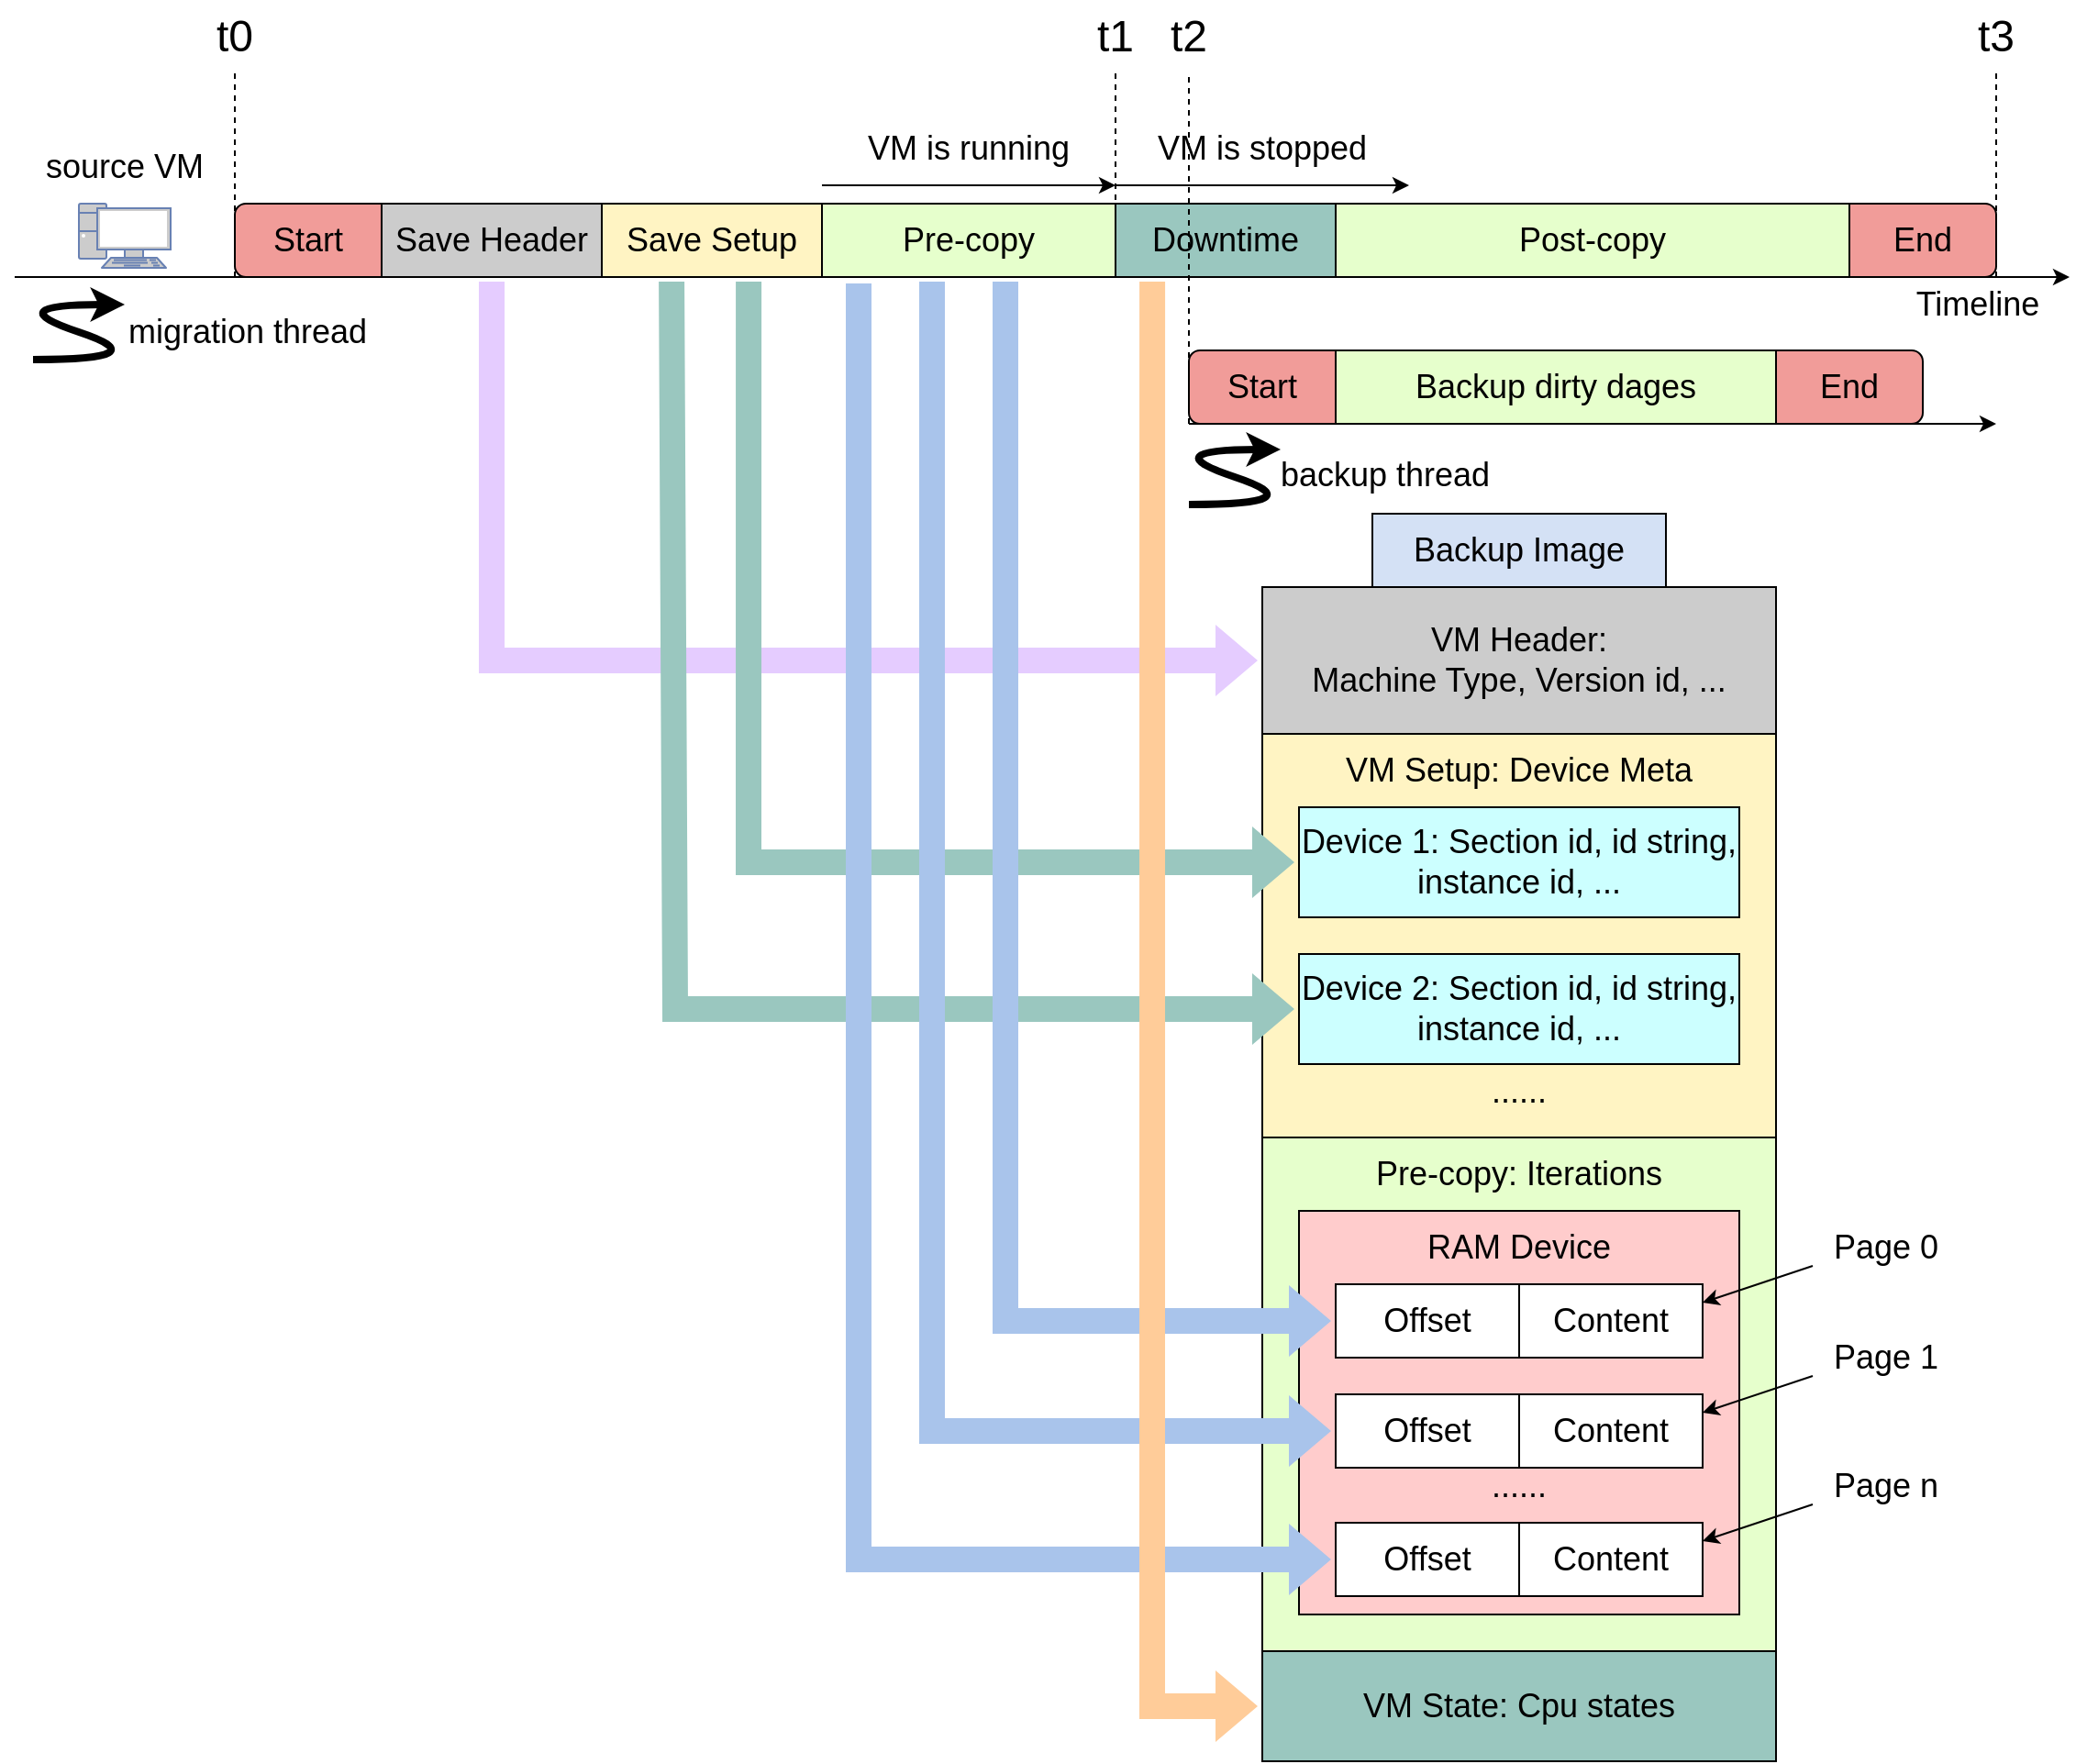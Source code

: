 <mxfile version="21.0.4" type="github">
  <diagram name="第 1 页" id="Lb_gxIyqJA8a55h3Iyhm">
    <mxGraphModel dx="2854" dy="1147" grid="1" gridSize="10" guides="1" tooltips="1" connect="1" arrows="1" fold="1" page="1" pageScale="1" pageWidth="827" pageHeight="1169" background="none" math="0" shadow="0">
      <root>
        <mxCell id="0" />
        <mxCell id="1" parent="0" />
        <mxCell id="mzbfThB3kD6rosfz20jr-2" value="" style="rounded=0;whiteSpace=wrap;html=1;" vertex="1" parent="1">
          <mxGeometry x="680" y="400" width="280" height="640" as="geometry" />
        </mxCell>
        <mxCell id="mzbfThB3kD6rosfz20jr-3" value="" style="rounded=1;whiteSpace=wrap;html=1;fontSize=18;fillColor=#F19C99;" vertex="1" parent="1">
          <mxGeometry x="960" y="191" width="120" height="40" as="geometry" />
        </mxCell>
        <mxCell id="mzbfThB3kD6rosfz20jr-4" value="" style="rounded=1;whiteSpace=wrap;html=1;fillColor=#F19C99;" vertex="1" parent="1">
          <mxGeometry x="120" y="191" width="120" height="40" as="geometry" />
        </mxCell>
        <mxCell id="mzbfThB3kD6rosfz20jr-5" value="&lt;font style=&quot;font-size: 18px;&quot;&gt;Start&lt;/font&gt;" style="text;html=1;strokeColor=none;fillColor=none;align=center;verticalAlign=middle;whiteSpace=wrap;rounded=0;" vertex="1" parent="1">
          <mxGeometry x="130" y="196" width="60" height="30" as="geometry" />
        </mxCell>
        <mxCell id="mzbfThB3kD6rosfz20jr-6" value="" style="endArrow=classic;html=1;rounded=0;fontSize=18;" edge="1" parent="1">
          <mxGeometry width="50" height="50" relative="1" as="geometry">
            <mxPoint y="231" as="sourcePoint" />
            <mxPoint x="1120" y="231" as="targetPoint" />
          </mxGeometry>
        </mxCell>
        <mxCell id="mzbfThB3kD6rosfz20jr-7" value="Pre-copy" style="rounded=0;whiteSpace=wrap;html=1;fontSize=18;fillColor=#E6FFCC;" vertex="1" parent="1">
          <mxGeometry x="440" y="191" width="160" height="40" as="geometry" />
        </mxCell>
        <mxCell id="mzbfThB3kD6rosfz20jr-8" value="Downtime" style="rounded=0;whiteSpace=wrap;html=1;fontSize=18;fillColor=#9AC7BF;" vertex="1" parent="1">
          <mxGeometry x="600" y="191" width="120" height="40" as="geometry" />
        </mxCell>
        <mxCell id="mzbfThB3kD6rosfz20jr-9" value="Post-copy" style="rounded=0;whiteSpace=wrap;html=1;fontSize=18;fillColor=#E6FFCC;" vertex="1" parent="1">
          <mxGeometry x="720" y="191" width="280" height="40" as="geometry" />
        </mxCell>
        <mxCell id="mzbfThB3kD6rosfz20jr-10" value="&lt;font style=&quot;font-size: 18px;&quot;&gt;End&lt;/font&gt;" style="text;html=1;strokeColor=none;fillColor=none;align=center;verticalAlign=middle;whiteSpace=wrap;rounded=0;" vertex="1" parent="1">
          <mxGeometry x="1010" y="196" width="60" height="30" as="geometry" />
        </mxCell>
        <mxCell id="mzbfThB3kD6rosfz20jr-11" value="Timeline" style="text;html=1;strokeColor=none;fillColor=none;align=center;verticalAlign=middle;whiteSpace=wrap;rounded=0;fontSize=18;" vertex="1" parent="1">
          <mxGeometry x="1020" y="231" width="100" height="30" as="geometry" />
        </mxCell>
        <mxCell id="mzbfThB3kD6rosfz20jr-12" value="" style="fontColor=#0066CC;verticalAlign=top;verticalLabelPosition=bottom;labelPosition=center;align=center;html=1;outlineConnect=0;fillColor=#CCCCCC;strokeColor=#6881B3;gradientColor=none;gradientDirection=north;strokeWidth=2;shape=mxgraph.networks.pc;fontSize=18;" vertex="1" parent="1">
          <mxGeometry x="35" y="191" width="50" height="35" as="geometry" />
        </mxCell>
        <mxCell id="mzbfThB3kD6rosfz20jr-15" value="source VM" style="text;html=1;strokeColor=none;fillColor=none;align=center;verticalAlign=middle;whiteSpace=wrap;rounded=0;fontSize=18;" vertex="1" parent="1">
          <mxGeometry y="151" width="120" height="40" as="geometry" />
        </mxCell>
        <mxCell id="mzbfThB3kD6rosfz20jr-37" value="Save Header" style="rounded=0;whiteSpace=wrap;html=1;fontSize=18;fillColor=#CCCCCC;" vertex="1" parent="1">
          <mxGeometry x="200" y="191" width="120" height="40" as="geometry" />
        </mxCell>
        <mxCell id="mzbfThB3kD6rosfz20jr-38" value="Save Setup" style="rounded=0;whiteSpace=wrap;html=1;fontSize=18;fillColor=#FFF4C3;" vertex="1" parent="1">
          <mxGeometry x="320" y="191" width="120" height="40" as="geometry" />
        </mxCell>
        <mxCell id="mzbfThB3kD6rosfz20jr-40" value="" style="shape=flexArrow;endArrow=classic;html=1;rounded=0;entryX=0;entryY=0.5;entryDx=0;entryDy=0;strokeColor=none;fillColor=#E5CCFF;strokeWidth=5;exitX=0.5;exitY=1;exitDx=0;exitDy=0;" edge="1" parent="1" source="mzbfThB3kD6rosfz20jr-37" target="mzbfThB3kD6rosfz20jr-41">
          <mxGeometry width="50" height="50" relative="1" as="geometry">
            <mxPoint x="260" y="320" as="sourcePoint" />
            <mxPoint x="370" y="520" as="targetPoint" />
            <Array as="points">
              <mxPoint x="260" y="440" />
            </Array>
          </mxGeometry>
        </mxCell>
        <mxCell id="mzbfThB3kD6rosfz20jr-41" value="&lt;font style=&quot;font-size: 18px;&quot;&gt;VM Header:&lt;br&gt;Machine Type, Version id, ...&lt;/font&gt;" style="rounded=0;whiteSpace=wrap;html=1;fillColor=#CCCCCC;" vertex="1" parent="1">
          <mxGeometry x="680" y="400" width="280" height="80" as="geometry" />
        </mxCell>
        <mxCell id="mzbfThB3kD6rosfz20jr-45" value="&lt;font style=&quot;font-size: 18px;&quot;&gt;&lt;br&gt;&lt;/font&gt;" style="rounded=0;whiteSpace=wrap;html=1;fillColor=#FFF4C3;" vertex="1" parent="1">
          <mxGeometry x="680" y="480" width="280" height="220" as="geometry" />
        </mxCell>
        <mxCell id="mzbfThB3kD6rosfz20jr-46" value="&lt;span style=&quot;font-size: 18px;&quot;&gt;Device 1: Section id, id string, &lt;br&gt;instance id, ...&lt;br&gt;&lt;/span&gt;" style="rounded=0;whiteSpace=wrap;html=1;fillColor=#CCFFFF;" vertex="1" parent="1">
          <mxGeometry x="700" y="520" width="240" height="60" as="geometry" />
        </mxCell>
        <mxCell id="mzbfThB3kD6rosfz20jr-47" value="&lt;font style=&quot;font-size: 18px;&quot;&gt;VM Setup: Device Meta&lt;/font&gt;" style="text;html=1;strokeColor=none;fillColor=none;align=center;verticalAlign=middle;whiteSpace=wrap;rounded=0;" vertex="1" parent="1">
          <mxGeometry x="680" y="480" width="280" height="40" as="geometry" />
        </mxCell>
        <mxCell id="mzbfThB3kD6rosfz20jr-48" value="&lt;span style=&quot;font-size: 18px;&quot;&gt;Device 2: Section id, id string, &lt;br&gt;instance id, ...&lt;br&gt;&lt;/span&gt;" style="rounded=0;whiteSpace=wrap;html=1;fillColor=#CCFFFF;" vertex="1" parent="1">
          <mxGeometry x="700" y="600" width="240" height="60" as="geometry" />
        </mxCell>
        <mxCell id="mzbfThB3kD6rosfz20jr-49" value="&lt;font style=&quot;font-size: 18px;&quot;&gt;......&lt;/font&gt;" style="text;html=1;strokeColor=none;fillColor=none;align=center;verticalAlign=middle;whiteSpace=wrap;rounded=0;" vertex="1" parent="1">
          <mxGeometry x="790" y="660" width="60" height="30" as="geometry" />
        </mxCell>
        <mxCell id="mzbfThB3kD6rosfz20jr-50" value="" style="rounded=0;whiteSpace=wrap;html=1;fillColor=#E6FFCC;" vertex="1" parent="1">
          <mxGeometry x="680" y="700" width="280" height="280" as="geometry" />
        </mxCell>
        <mxCell id="mzbfThB3kD6rosfz20jr-51" value="&lt;font style=&quot;font-size: 18px;&quot;&gt;Pre-copy: Iterations&lt;/font&gt;" style="text;html=1;strokeColor=none;fillColor=none;align=center;verticalAlign=middle;whiteSpace=wrap;rounded=0;" vertex="1" parent="1">
          <mxGeometry x="680" y="700" width="280" height="40" as="geometry" />
        </mxCell>
        <mxCell id="mzbfThB3kD6rosfz20jr-54" value="" style="rounded=0;whiteSpace=wrap;html=1;fillColor=#FFCCCC;" vertex="1" parent="1">
          <mxGeometry x="700" y="740" width="240" height="220" as="geometry" />
        </mxCell>
        <mxCell id="mzbfThB3kD6rosfz20jr-52" value="&lt;font style=&quot;font-size: 18px;&quot;&gt;Offset&lt;/font&gt;" style="rounded=0;whiteSpace=wrap;html=1;" vertex="1" parent="1">
          <mxGeometry x="720" y="780" width="100" height="40" as="geometry" />
        </mxCell>
        <mxCell id="mzbfThB3kD6rosfz20jr-53" value="&lt;font style=&quot;font-size: 18px;&quot;&gt;Content&lt;/font&gt;" style="rounded=0;whiteSpace=wrap;html=1;" vertex="1" parent="1">
          <mxGeometry x="820" y="780" width="100" height="40" as="geometry" />
        </mxCell>
        <mxCell id="mzbfThB3kD6rosfz20jr-55" value="&lt;font style=&quot;font-size: 18px;&quot;&gt;RAM Device&lt;/font&gt;" style="text;html=1;strokeColor=none;fillColor=none;align=center;verticalAlign=middle;whiteSpace=wrap;rounded=0;" vertex="1" parent="1">
          <mxGeometry x="700" y="740" width="240" height="40" as="geometry" />
        </mxCell>
        <mxCell id="mzbfThB3kD6rosfz20jr-56" value="&lt;font style=&quot;font-size: 18px;&quot;&gt;Offset&lt;/font&gt;" style="rounded=0;whiteSpace=wrap;html=1;" vertex="1" parent="1">
          <mxGeometry x="720" y="840" width="100" height="40" as="geometry" />
        </mxCell>
        <mxCell id="mzbfThB3kD6rosfz20jr-57" value="&lt;font style=&quot;font-size: 18px;&quot;&gt;Content&lt;/font&gt;" style="rounded=0;whiteSpace=wrap;html=1;" vertex="1" parent="1">
          <mxGeometry x="820" y="840" width="100" height="40" as="geometry" />
        </mxCell>
        <mxCell id="mzbfThB3kD6rosfz20jr-58" value="&lt;font style=&quot;font-size: 18px;&quot;&gt;......&lt;/font&gt;" style="text;html=1;strokeColor=none;fillColor=none;align=center;verticalAlign=middle;whiteSpace=wrap;rounded=0;" vertex="1" parent="1">
          <mxGeometry x="790" y="880" width="60" height="20" as="geometry" />
        </mxCell>
        <mxCell id="mzbfThB3kD6rosfz20jr-59" value="&lt;font style=&quot;font-size: 18px;&quot;&gt;Offset&lt;/font&gt;" style="rounded=0;whiteSpace=wrap;html=1;" vertex="1" parent="1">
          <mxGeometry x="720" y="910" width="100" height="40" as="geometry" />
        </mxCell>
        <mxCell id="mzbfThB3kD6rosfz20jr-60" value="&lt;font style=&quot;font-size: 18px;&quot;&gt;Content&lt;/font&gt;" style="rounded=0;whiteSpace=wrap;html=1;" vertex="1" parent="1">
          <mxGeometry x="820" y="910" width="100" height="40" as="geometry" />
        </mxCell>
        <mxCell id="mzbfThB3kD6rosfz20jr-43" value="" style="shape=flexArrow;endArrow=classic;html=1;rounded=0;entryX=0;entryY=0.5;entryDx=0;entryDy=0;strokeColor=none;fillColor=#9AC7BF;strokeWidth=5;exitX=0.317;exitY=1;exitDx=0;exitDy=0;exitPerimeter=0;" edge="1" parent="1" source="mzbfThB3kD6rosfz20jr-38" target="mzbfThB3kD6rosfz20jr-48">
          <mxGeometry width="50" height="50" relative="1" as="geometry">
            <mxPoint x="360" y="320" as="sourcePoint" />
            <mxPoint x="800" y="520" as="targetPoint" />
            <Array as="points">
              <mxPoint x="360" y="630" />
            </Array>
          </mxGeometry>
        </mxCell>
        <mxCell id="mzbfThB3kD6rosfz20jr-64" value="" style="shape=flexArrow;endArrow=classic;html=1;rounded=0;entryX=0;entryY=0.5;entryDx=0;entryDy=0;strokeColor=none;fillColor=#9AC7BF;strokeWidth=5;exitX=0.667;exitY=1;exitDx=0;exitDy=0;exitPerimeter=0;" edge="1" parent="1" source="mzbfThB3kD6rosfz20jr-38" target="mzbfThB3kD6rosfz20jr-46">
          <mxGeometry width="50" height="50" relative="1" as="geometry">
            <mxPoint x="400" y="320" as="sourcePoint" />
            <mxPoint x="740" y="630" as="targetPoint" />
            <Array as="points">
              <mxPoint x="400" y="550" />
            </Array>
          </mxGeometry>
        </mxCell>
        <mxCell id="mzbfThB3kD6rosfz20jr-61" value="" style="shape=flexArrow;endArrow=classic;html=1;rounded=0;entryX=0;entryY=1;entryDx=0;entryDy=0;strokeColor=none;fillColor=#A9C4EB;strokeWidth=5;exitX=0.125;exitY=1.025;exitDx=0;exitDy=0;exitPerimeter=0;" edge="1" parent="1" source="mzbfThB3kD6rosfz20jr-7">
          <mxGeometry width="50" height="50" relative="1" as="geometry">
            <mxPoint x="460" y="320" as="sourcePoint" />
            <mxPoint x="720" y="930" as="targetPoint" />
            <Array as="points">
              <mxPoint x="460" y="930" />
            </Array>
          </mxGeometry>
        </mxCell>
        <mxCell id="mzbfThB3kD6rosfz20jr-62" value="" style="shape=flexArrow;endArrow=classic;html=1;rounded=0;entryX=0;entryY=1;entryDx=0;entryDy=0;strokeColor=none;fillColor=#A9C4EB;strokeWidth=5;exitX=0.375;exitY=1;exitDx=0;exitDy=0;exitPerimeter=0;" edge="1" parent="1" source="mzbfThB3kD6rosfz20jr-7">
          <mxGeometry width="50" height="50" relative="1" as="geometry">
            <mxPoint x="500" y="320" as="sourcePoint" />
            <mxPoint x="720" y="860" as="targetPoint" />
            <Array as="points">
              <mxPoint x="500" y="860" />
            </Array>
          </mxGeometry>
        </mxCell>
        <mxCell id="mzbfThB3kD6rosfz20jr-63" value="" style="shape=flexArrow;endArrow=classic;html=1;rounded=0;entryX=0;entryY=1;entryDx=0;entryDy=0;strokeColor=none;fillColor=#A9C4EB;strokeWidth=5;exitX=0.625;exitY=1;exitDx=0;exitDy=0;exitPerimeter=0;" edge="1" parent="1" source="mzbfThB3kD6rosfz20jr-7">
          <mxGeometry width="50" height="50" relative="1" as="geometry">
            <mxPoint x="460" y="190" as="sourcePoint" />
            <mxPoint x="720" y="800" as="targetPoint" />
            <Array as="points">
              <mxPoint x="540" y="800" />
            </Array>
          </mxGeometry>
        </mxCell>
        <mxCell id="mzbfThB3kD6rosfz20jr-65" value="" style="shape=flexArrow;endArrow=classic;html=1;rounded=0;entryX=0;entryY=0.5;entryDx=0;entryDy=0;strokeColor=none;fillColor=#FFCC99;strokeWidth=5;exitX=0.167;exitY=1;exitDx=0;exitDy=0;exitPerimeter=0;" edge="1" parent="1" source="mzbfThB3kD6rosfz20jr-8" target="mzbfThB3kD6rosfz20jr-66">
          <mxGeometry width="50" height="50" relative="1" as="geometry">
            <mxPoint x="620" y="320" as="sourcePoint" />
            <mxPoint x="800" y="800" as="targetPoint" />
            <Array as="points">
              <mxPoint x="620" y="1010" />
            </Array>
          </mxGeometry>
        </mxCell>
        <mxCell id="mzbfThB3kD6rosfz20jr-66" value="&lt;font style=&quot;font-size: 18px;&quot;&gt;VM State: Cpu states&lt;/font&gt;" style="rounded=0;whiteSpace=wrap;html=1;fillColor=#9AC7BF;" vertex="1" parent="1">
          <mxGeometry x="680" y="980" width="280" height="60" as="geometry" />
        </mxCell>
        <mxCell id="mzbfThB3kD6rosfz20jr-67" value="&lt;font style=&quot;font-size: 18px;&quot;&gt;Page 0&lt;/font&gt;" style="text;html=1;strokeColor=none;fillColor=none;align=center;verticalAlign=middle;whiteSpace=wrap;rounded=0;" vertex="1" parent="1">
          <mxGeometry x="980" y="740" width="80" height="40" as="geometry" />
        </mxCell>
        <mxCell id="mzbfThB3kD6rosfz20jr-68" value="&lt;font style=&quot;font-size: 18px;&quot;&gt;Page 1&lt;/font&gt;" style="text;html=1;strokeColor=none;fillColor=none;align=center;verticalAlign=middle;whiteSpace=wrap;rounded=0;" vertex="1" parent="1">
          <mxGeometry x="980" y="800" width="80" height="40" as="geometry" />
        </mxCell>
        <mxCell id="mzbfThB3kD6rosfz20jr-69" value="&lt;font style=&quot;font-size: 18px;&quot;&gt;Page n&lt;/font&gt;" style="text;html=1;strokeColor=none;fillColor=none;align=center;verticalAlign=middle;whiteSpace=wrap;rounded=0;" vertex="1" parent="1">
          <mxGeometry x="980" y="870" width="80" height="40" as="geometry" />
        </mxCell>
        <mxCell id="mzbfThB3kD6rosfz20jr-70" value="" style="endArrow=classic;html=1;rounded=0;exitX=0;exitY=0.75;exitDx=0;exitDy=0;entryX=1;entryY=0.25;entryDx=0;entryDy=0;" edge="1" parent="1" source="mzbfThB3kD6rosfz20jr-67" target="mzbfThB3kD6rosfz20jr-53">
          <mxGeometry width="50" height="50" relative="1" as="geometry">
            <mxPoint x="1130" y="750" as="sourcePoint" />
            <mxPoint x="1070" y="810" as="targetPoint" />
          </mxGeometry>
        </mxCell>
        <mxCell id="mzbfThB3kD6rosfz20jr-71" value="" style="endArrow=classic;html=1;rounded=0;exitX=0;exitY=0.75;exitDx=0;exitDy=0;entryX=1;entryY=0.25;entryDx=0;entryDy=0;" edge="1" parent="1">
          <mxGeometry width="50" height="50" relative="1" as="geometry">
            <mxPoint x="980" y="830" as="sourcePoint" />
            <mxPoint x="920" y="850" as="targetPoint" />
          </mxGeometry>
        </mxCell>
        <mxCell id="mzbfThB3kD6rosfz20jr-72" value="" style="endArrow=classic;html=1;rounded=0;exitX=0;exitY=0.75;exitDx=0;exitDy=0;entryX=1;entryY=0.25;entryDx=0;entryDy=0;" edge="1" parent="1">
          <mxGeometry width="50" height="50" relative="1" as="geometry">
            <mxPoint x="980" y="900" as="sourcePoint" />
            <mxPoint x="920" y="920" as="targetPoint" />
          </mxGeometry>
        </mxCell>
        <mxCell id="mzbfThB3kD6rosfz20jr-85" value="&lt;font style=&quot;font-size: 18px;&quot;&gt;migration thread&lt;/font&gt;" style="text;html=1;strokeColor=none;fillColor=none;align=center;verticalAlign=middle;whiteSpace=wrap;rounded=0;" vertex="1" parent="1">
          <mxGeometry x="47" y="241" width="160" height="40" as="geometry" />
        </mxCell>
        <mxCell id="mzbfThB3kD6rosfz20jr-86" value="" style="endArrow=classic;html=1;rounded=0;" edge="1" parent="1">
          <mxGeometry width="50" height="50" relative="1" as="geometry">
            <mxPoint x="640" y="311" as="sourcePoint" />
            <mxPoint x="1080" y="311" as="targetPoint" />
          </mxGeometry>
        </mxCell>
        <mxCell id="mzbfThB3kD6rosfz20jr-87" value="" style="endArrow=none;html=1;rounded=0;dashed=1;" edge="1" parent="1">
          <mxGeometry width="50" height="50" relative="1" as="geometry">
            <mxPoint x="640" y="311" as="sourcePoint" />
            <mxPoint x="640" y="120" as="targetPoint" />
          </mxGeometry>
        </mxCell>
        <mxCell id="mzbfThB3kD6rosfz20jr-88" value="&lt;font style=&quot;font-size: 18px;&quot;&gt;backup thread&lt;/font&gt;" style="text;html=1;strokeColor=none;fillColor=none;align=center;verticalAlign=middle;whiteSpace=wrap;rounded=0;" vertex="1" parent="1">
          <mxGeometry x="667" y="319" width="160" height="40" as="geometry" />
        </mxCell>
        <mxCell id="mzbfThB3kD6rosfz20jr-89" value="" style="rounded=1;whiteSpace=wrap;html=1;fillColor=#F19C99;" vertex="1" parent="1">
          <mxGeometry x="640" y="271" width="120" height="40" as="geometry" />
        </mxCell>
        <mxCell id="mzbfThB3kD6rosfz20jr-90" value="&lt;font style=&quot;font-size: 18px;&quot;&gt;Start&lt;/font&gt;" style="text;html=1;strokeColor=none;fillColor=none;align=center;verticalAlign=middle;whiteSpace=wrap;rounded=0;" vertex="1" parent="1">
          <mxGeometry x="650" y="276" width="60" height="30" as="geometry" />
        </mxCell>
        <mxCell id="mzbfThB3kD6rosfz20jr-92" value="" style="rounded=1;whiteSpace=wrap;html=1;fontSize=18;fillColor=#F19C99;" vertex="1" parent="1">
          <mxGeometry x="920" y="271" width="120" height="40" as="geometry" />
        </mxCell>
        <mxCell id="mzbfThB3kD6rosfz20jr-93" value="&lt;font style=&quot;font-size: 18px;&quot;&gt;End&lt;/font&gt;" style="text;html=1;strokeColor=none;fillColor=none;align=center;verticalAlign=middle;whiteSpace=wrap;rounded=0;" vertex="1" parent="1">
          <mxGeometry x="970" y="276" width="60" height="30" as="geometry" />
        </mxCell>
        <mxCell id="mzbfThB3kD6rosfz20jr-91" value="Backup dirty dages" style="rounded=0;whiteSpace=wrap;html=1;fontSize=18;fillColor=#E6FFCC;" vertex="1" parent="1">
          <mxGeometry x="720" y="271" width="240" height="40" as="geometry" />
        </mxCell>
        <mxCell id="mzbfThB3kD6rosfz20jr-94" value="" style="endArrow=none;html=1;rounded=0;dashed=1;" edge="1" parent="1">
          <mxGeometry width="50" height="50" relative="1" as="geometry">
            <mxPoint x="600" y="231" as="sourcePoint" />
            <mxPoint x="600" y="120" as="targetPoint" />
          </mxGeometry>
        </mxCell>
        <mxCell id="mzbfThB3kD6rosfz20jr-95" value="" style="endArrow=classic;html=1;rounded=0;" edge="1" parent="1">
          <mxGeometry width="50" height="50" relative="1" as="geometry">
            <mxPoint x="440" y="181" as="sourcePoint" />
            <mxPoint x="600" y="181" as="targetPoint" />
          </mxGeometry>
        </mxCell>
        <mxCell id="mzbfThB3kD6rosfz20jr-96" value="VM is running" style="text;html=1;strokeColor=none;fillColor=none;align=center;verticalAlign=middle;whiteSpace=wrap;rounded=0;fontSize=18;" vertex="1" parent="1">
          <mxGeometry x="440" y="151" width="160" height="20" as="geometry" />
        </mxCell>
        <mxCell id="mzbfThB3kD6rosfz20jr-97" value="" style="endArrow=classic;html=1;rounded=0;" edge="1" parent="1">
          <mxGeometry width="50" height="50" relative="1" as="geometry">
            <mxPoint x="600" y="181" as="sourcePoint" />
            <mxPoint x="760" y="181" as="targetPoint" />
          </mxGeometry>
        </mxCell>
        <mxCell id="mzbfThB3kD6rosfz20jr-98" value="VM is stopped" style="text;html=1;strokeColor=none;fillColor=none;align=center;verticalAlign=middle;whiteSpace=wrap;rounded=0;fontSize=18;" vertex="1" parent="1">
          <mxGeometry x="600" y="151" width="160" height="20" as="geometry" />
        </mxCell>
        <mxCell id="mzbfThB3kD6rosfz20jr-100" value="" style="curved=1;endArrow=classic;html=1;rounded=0;strokeWidth=4;" edge="1" parent="1">
          <mxGeometry width="50" height="50" relative="1" as="geometry">
            <mxPoint x="10" y="276" as="sourcePoint" />
            <mxPoint x="60" y="246" as="targetPoint" />
            <Array as="points">
              <mxPoint x="80" y="276" />
              <mxPoint x="-10" y="246" />
            </Array>
          </mxGeometry>
        </mxCell>
        <mxCell id="mzbfThB3kD6rosfz20jr-101" value="" style="curved=1;endArrow=classic;html=1;rounded=0;strokeWidth=4;" edge="1" parent="1">
          <mxGeometry width="50" height="50" relative="1" as="geometry">
            <mxPoint x="640" y="355" as="sourcePoint" />
            <mxPoint x="690" y="325" as="targetPoint" />
            <Array as="points">
              <mxPoint x="710" y="355" />
              <mxPoint x="620" y="325" />
            </Array>
          </mxGeometry>
        </mxCell>
        <mxCell id="mzbfThB3kD6rosfz20jr-102" value="" style="endArrow=none;html=1;rounded=0;dashed=1;" edge="1" parent="1">
          <mxGeometry width="50" height="50" relative="1" as="geometry">
            <mxPoint x="120" y="231" as="sourcePoint" />
            <mxPoint x="120" y="120" as="targetPoint" />
          </mxGeometry>
        </mxCell>
        <mxCell id="mzbfThB3kD6rosfz20jr-104" value="" style="endArrow=none;html=1;rounded=0;dashed=1;" edge="1" parent="1">
          <mxGeometry width="50" height="50" relative="1" as="geometry">
            <mxPoint x="1080" y="231" as="sourcePoint" />
            <mxPoint x="1080" y="120" as="targetPoint" />
          </mxGeometry>
        </mxCell>
        <mxCell id="mzbfThB3kD6rosfz20jr-105" value="&lt;span style=&quot;font-size: 24px;&quot;&gt;t0&lt;/span&gt;" style="text;html=1;strokeColor=none;fillColor=none;align=center;verticalAlign=middle;whiteSpace=wrap;rounded=0;" vertex="1" parent="1">
          <mxGeometry x="100" y="80" width="40" height="40" as="geometry" />
        </mxCell>
        <mxCell id="mzbfThB3kD6rosfz20jr-106" value="&lt;span style=&quot;font-size: 24px;&quot;&gt;t1&lt;/span&gt;" style="text;html=1;strokeColor=none;fillColor=none;align=center;verticalAlign=middle;whiteSpace=wrap;rounded=0;" vertex="1" parent="1">
          <mxGeometry x="580" y="80" width="40" height="40" as="geometry" />
        </mxCell>
        <mxCell id="mzbfThB3kD6rosfz20jr-107" value="&lt;span style=&quot;font-size: 24px;&quot;&gt;t2&lt;/span&gt;" style="text;html=1;strokeColor=none;fillColor=none;align=center;verticalAlign=middle;whiteSpace=wrap;rounded=0;" vertex="1" parent="1">
          <mxGeometry x="620" y="80" width="40" height="40" as="geometry" />
        </mxCell>
        <mxCell id="mzbfThB3kD6rosfz20jr-108" value="&lt;span style=&quot;font-size: 24px;&quot;&gt;t3&lt;/span&gt;" style="text;html=1;strokeColor=none;fillColor=none;align=center;verticalAlign=middle;whiteSpace=wrap;rounded=0;" vertex="1" parent="1">
          <mxGeometry x="1060" y="80" width="40" height="40" as="geometry" />
        </mxCell>
        <mxCell id="mzbfThB3kD6rosfz20jr-39" value="Backup Image" style="text;html=1;strokeColor=default;fillColor=#D4E1F5;align=center;verticalAlign=middle;whiteSpace=wrap;rounded=0;fontSize=18;" vertex="1" parent="1">
          <mxGeometry x="740" y="360" width="160" height="40" as="geometry" />
        </mxCell>
      </root>
    </mxGraphModel>
  </diagram>
</mxfile>

